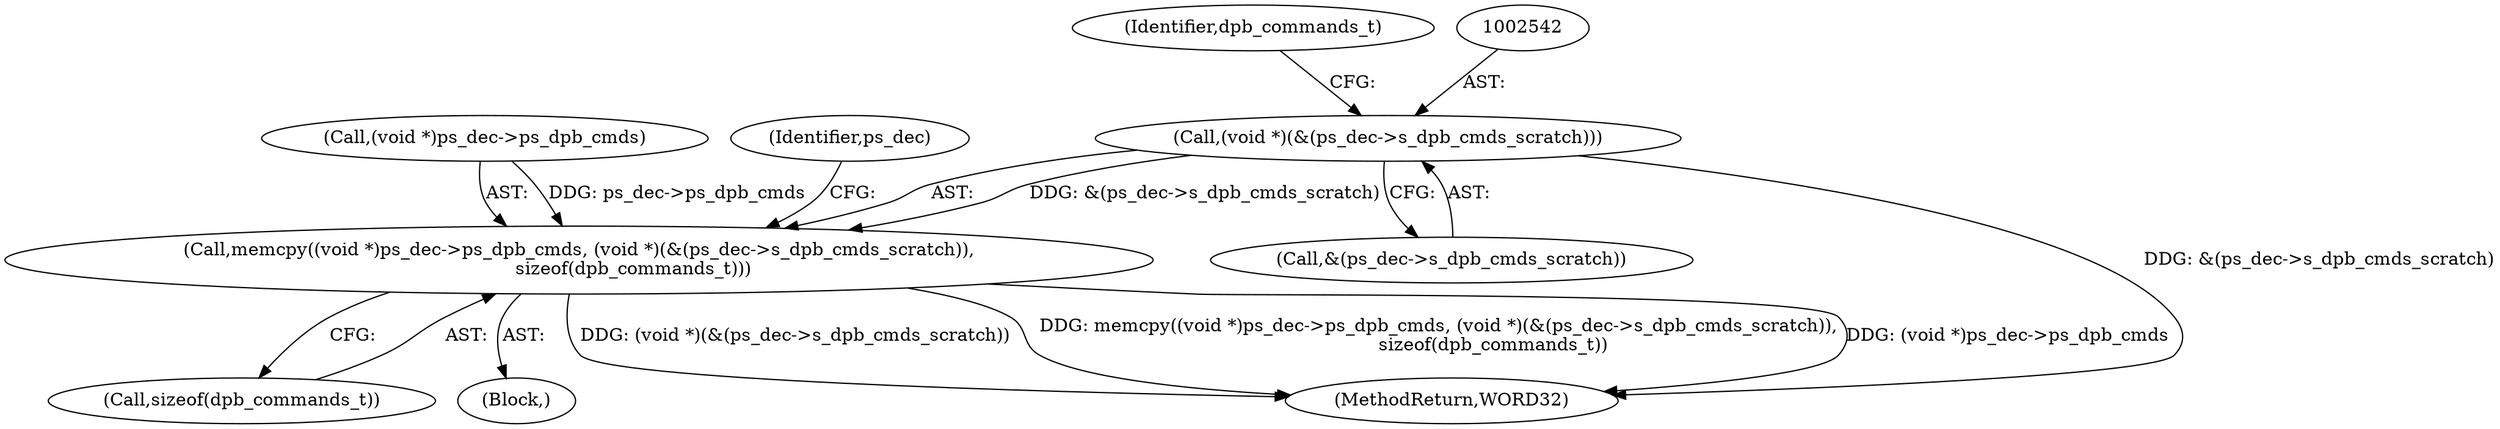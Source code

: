 digraph "0_Android_6c327afb263837bc90760c55c6605b26161a4eb9_0@pointer" {
"1002541" [label="(Call,(void *)(&(ps_dec->s_dpb_cmds_scratch)))"];
"1002535" [label="(Call,memcpy((void *)ps_dec->ps_dpb_cmds, (void *)(&(ps_dec->s_dpb_cmds_scratch)),\n                   sizeof(dpb_commands_t)))"];
"1002541" [label="(Call,(void *)(&(ps_dec->s_dpb_cmds_scratch)))"];
"1002547" [label="(Call,sizeof(dpb_commands_t))"];
"1002536" [label="(Call,(void *)ps_dec->ps_dpb_cmds)"];
"1002534" [label="(Block,)"];
"1002535" [label="(Call,memcpy((void *)ps_dec->ps_dpb_cmds, (void *)(&(ps_dec->s_dpb_cmds_scratch)),\n                   sizeof(dpb_commands_t)))"];
"1002548" [label="(Identifier,dpb_commands_t)"];
"1002551" [label="(Identifier,ps_dec)"];
"1002543" [label="(Call,&(ps_dec->s_dpb_cmds_scratch))"];
"1002606" [label="(MethodReturn,WORD32)"];
"1002541" -> "1002535"  [label="AST: "];
"1002541" -> "1002543"  [label="CFG: "];
"1002542" -> "1002541"  [label="AST: "];
"1002543" -> "1002541"  [label="AST: "];
"1002548" -> "1002541"  [label="CFG: "];
"1002541" -> "1002606"  [label="DDG: &(ps_dec->s_dpb_cmds_scratch)"];
"1002541" -> "1002535"  [label="DDG: &(ps_dec->s_dpb_cmds_scratch)"];
"1002535" -> "1002534"  [label="AST: "];
"1002535" -> "1002547"  [label="CFG: "];
"1002536" -> "1002535"  [label="AST: "];
"1002547" -> "1002535"  [label="AST: "];
"1002551" -> "1002535"  [label="CFG: "];
"1002535" -> "1002606"  [label="DDG: (void *)(&(ps_dec->s_dpb_cmds_scratch))"];
"1002535" -> "1002606"  [label="DDG: memcpy((void *)ps_dec->ps_dpb_cmds, (void *)(&(ps_dec->s_dpb_cmds_scratch)),\n                   sizeof(dpb_commands_t))"];
"1002535" -> "1002606"  [label="DDG: (void *)ps_dec->ps_dpb_cmds"];
"1002536" -> "1002535"  [label="DDG: ps_dec->ps_dpb_cmds"];
}

